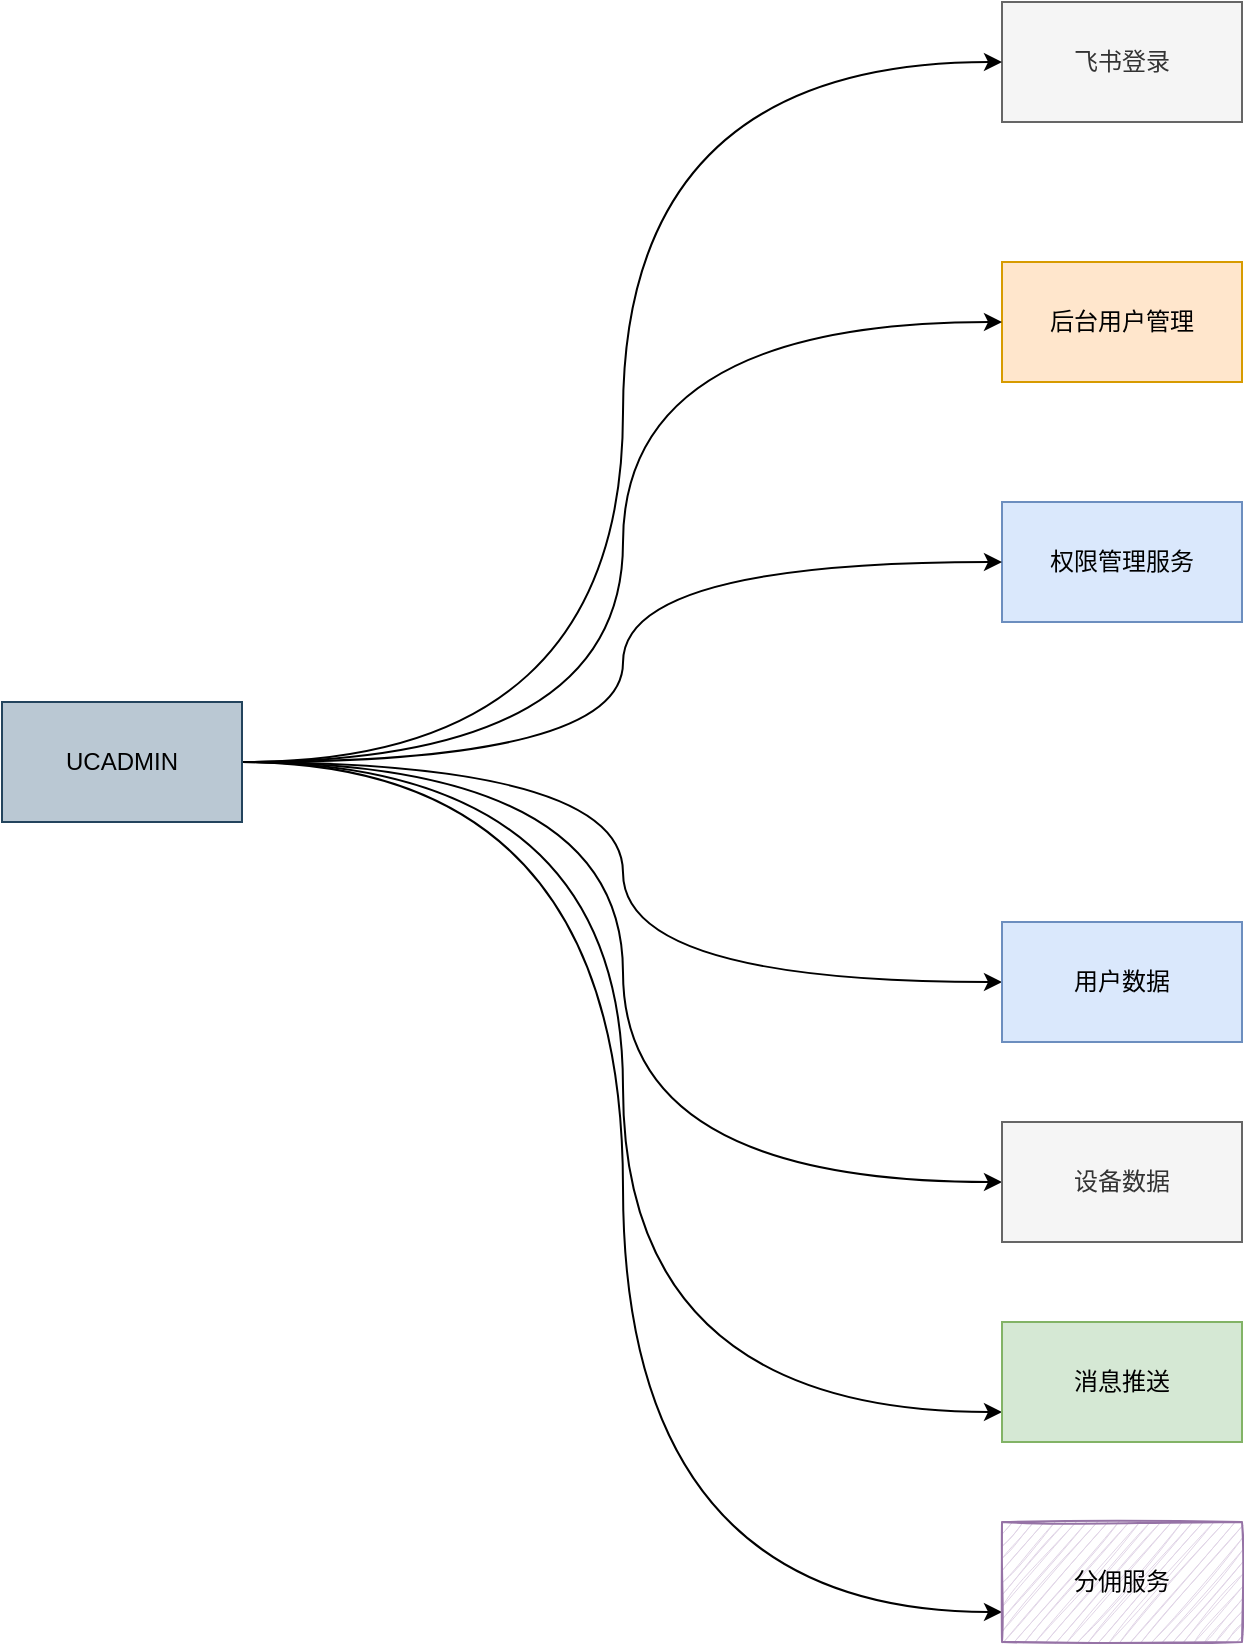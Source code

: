 <mxfile version="16.2.6" type="github"><diagram id="uLIAQDmhcUC-3I2zWh-z" name="Page-1"><mxGraphModel dx="946" dy="589" grid="1" gridSize="10" guides="1" tooltips="1" connect="1" arrows="1" fold="1" page="1" pageScale="1" pageWidth="827" pageHeight="1169" math="0" shadow="0"><root><mxCell id="0"/><mxCell id="1" parent="0"/><mxCell id="wtrnPEFV-yeshWg5zHCF-1" value="飞书登录" style="rounded=0;whiteSpace=wrap;html=1;fillColor=#f5f5f5;fontColor=#333333;strokeColor=#666666;" parent="1" vertex="1"><mxGeometry x="520" y="180" width="120" height="60" as="geometry"/></mxCell><mxCell id="wtrnPEFV-yeshWg5zHCF-3" value="后台用户管理" style="rounded=0;whiteSpace=wrap;html=1;fillColor=#ffe6cc;strokeColor=#d79b00;" parent="1" vertex="1"><mxGeometry x="520" y="310" width="120" height="60" as="geometry"/></mxCell><mxCell id="EA8KEvhtMgofBQznYsH8-1" value="权限管理服务" style="rounded=0;whiteSpace=wrap;html=1;fillColor=#dae8fc;strokeColor=#6c8ebf;" parent="1" vertex="1"><mxGeometry x="520" y="430" width="120" height="60" as="geometry"/></mxCell><mxCell id="EA8KEvhtMgofBQznYsH8-9" style="edgeStyle=orthogonalEdgeStyle;curved=1;rounded=0;orthogonalLoop=1;jettySize=auto;html=1;entryX=0;entryY=0.5;entryDx=0;entryDy=0;" parent="1" target="wtrnPEFV-yeshWg5zHCF-1" edge="1"><mxGeometry relative="1" as="geometry"><mxPoint x="140" y="560" as="sourcePoint"/><mxPoint x="294" y="260" as="targetPoint"/></mxGeometry></mxCell><mxCell id="EA8KEvhtMgofBQznYsH8-10" style="edgeStyle=orthogonalEdgeStyle;curved=1;rounded=0;orthogonalLoop=1;jettySize=auto;html=1;entryX=0;entryY=0.5;entryDx=0;entryDy=0;" parent="1" target="EA8KEvhtMgofBQznYsH8-1" edge="1"><mxGeometry relative="1" as="geometry"><mxPoint x="140" y="560" as="sourcePoint"/><mxPoint x="330" y="490" as="targetPoint"/></mxGeometry></mxCell><mxCell id="EA8KEvhtMgofBQznYsH8-15" style="edgeStyle=orthogonalEdgeStyle;curved=1;rounded=0;orthogonalLoop=1;jettySize=auto;html=1;entryX=0;entryY=0.5;entryDx=0;entryDy=0;" parent="1" target="EA8KEvhtMgofBQznYsH8-11" edge="1"><mxGeometry relative="1" as="geometry"><mxPoint x="140" y="560" as="sourcePoint"/></mxGeometry></mxCell><mxCell id="EA8KEvhtMgofBQznYsH8-16" style="edgeStyle=orthogonalEdgeStyle;curved=1;rounded=0;orthogonalLoop=1;jettySize=auto;html=1;entryX=0;entryY=0.5;entryDx=0;entryDy=0;" parent="1" target="EA8KEvhtMgofBQznYsH8-12" edge="1"><mxGeometry relative="1" as="geometry"><mxPoint x="140" y="560" as="sourcePoint"/></mxGeometry></mxCell><mxCell id="EA8KEvhtMgofBQznYsH8-17" style="edgeStyle=orthogonalEdgeStyle;curved=1;rounded=0;orthogonalLoop=1;jettySize=auto;html=1;entryX=0;entryY=0.75;entryDx=0;entryDy=0;" parent="1" target="EA8KEvhtMgofBQznYsH8-13" edge="1"><mxGeometry relative="1" as="geometry"><mxPoint x="140" y="560" as="sourcePoint"/></mxGeometry></mxCell><mxCell id="EA8KEvhtMgofBQznYsH8-18" style="edgeStyle=orthogonalEdgeStyle;curved=1;rounded=0;orthogonalLoop=1;jettySize=auto;html=1;entryX=0;entryY=0.75;entryDx=0;entryDy=0;" parent="1" target="EA8KEvhtMgofBQznYsH8-14" edge="1"><mxGeometry relative="1" as="geometry"><mxPoint x="140" y="560" as="sourcePoint"/></mxGeometry></mxCell><mxCell id="EA8KEvhtMgofBQznYsH8-20" style="edgeStyle=orthogonalEdgeStyle;curved=1;rounded=0;orthogonalLoop=1;jettySize=auto;html=1;entryX=0;entryY=0.5;entryDx=0;entryDy=0;" parent="1" target="wtrnPEFV-yeshWg5zHCF-3" edge="1"><mxGeometry relative="1" as="geometry"><mxPoint x="140" y="560" as="sourcePoint"/></mxGeometry></mxCell><mxCell id="EA8KEvhtMgofBQznYsH8-7" value="UCADMIN" style="rounded=0;whiteSpace=wrap;html=1;shadow=0;glass=0;sketch=0;fillColor=#bac8d3;strokeColor=#23445d;" parent="1" vertex="1"><mxGeometry x="20" y="530" width="120" height="60" as="geometry"/></mxCell><mxCell id="EA8KEvhtMgofBQznYsH8-11" value="用户数据" style="rounded=0;whiteSpace=wrap;html=1;shadow=0;glass=0;sketch=0;fillColor=#dae8fc;strokeColor=#6c8ebf;" parent="1" vertex="1"><mxGeometry x="520" y="640" width="120" height="60" as="geometry"/></mxCell><mxCell id="EA8KEvhtMgofBQznYsH8-12" value="设备数据" style="rounded=0;whiteSpace=wrap;html=1;shadow=0;glass=0;sketch=0;fillColor=#f5f5f5;fontColor=#333333;strokeColor=#666666;" parent="1" vertex="1"><mxGeometry x="520" y="740" width="120" height="60" as="geometry"/></mxCell><mxCell id="EA8KEvhtMgofBQznYsH8-13" value="消息推送" style="rounded=0;whiteSpace=wrap;html=1;shadow=0;glass=0;sketch=0;fillColor=#d5e8d4;strokeColor=#82b366;" parent="1" vertex="1"><mxGeometry x="520" y="840" width="120" height="60" as="geometry"/></mxCell><mxCell id="EA8KEvhtMgofBQznYsH8-14" value="分佣服务" style="rounded=0;whiteSpace=wrap;html=1;shadow=0;glass=0;sketch=1;fillColor=#e1d5e7;strokeColor=#9673a6;" parent="1" vertex="1"><mxGeometry x="520" y="940" width="120" height="60" as="geometry"/></mxCell></root></mxGraphModel></diagram></mxfile>